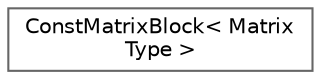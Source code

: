 digraph "Graphical Class Hierarchy"
{
 // LATEX_PDF_SIZE
  bgcolor="transparent";
  edge [fontname=Helvetica,fontsize=10,labelfontname=Helvetica,labelfontsize=10];
  node [fontname=Helvetica,fontsize=10,shape=box,height=0.2,width=0.4];
  rankdir="LR";
  Node0 [id="Node000000",label="ConstMatrixBlock\< Matrix\lType \>",height=0.2,width=0.4,color="grey40", fillcolor="white", style="filled",URL="$classFoam_1_1ConstMatrixBlock.html",tooltip=" "];
}
